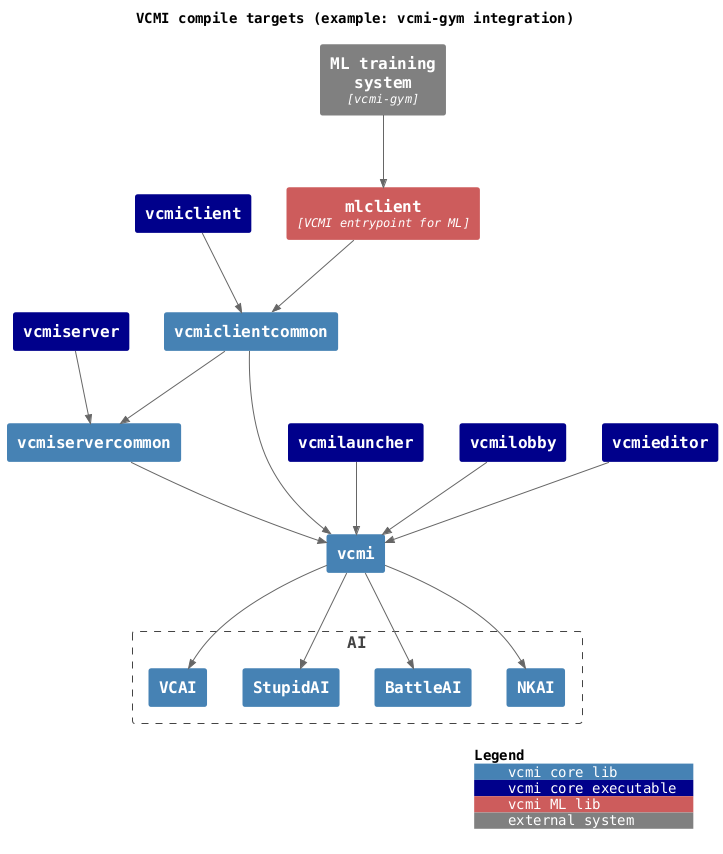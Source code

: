 @startuml "vcmi-compile-targets"

title "VCMI compile targets (example: vcmi-gym integration)"

!include <C4/C4_Container>
!include <tupadr3/devicons2/cplusplus>
!include <tupadr3/devicons2/python>

skinparam DefaultFontName monospaced
<style>
note {  MaximumWidth 500 }
</style>

' Used in place of " " where line wrapping is undesired
!$nbsp = "<U+00A0>"


''''''''''''''''''''''''''''''''''''''''''''''''''''''''''''''''''''''''''''''''
''''''''''''''''''''''''''''''''''''''''''''''''''''''''''''''''''''''''''''''''
''' FUNCTIONS
''''''''''''''''''''''''''''''''''''''''''''''''''''''''''''''''''''''''''''''''
''''''''''''''''''''''''''''''''''''''''''''''''''''''''''''''''''''''''''''''''

' Replace $search with $repl within $txt
!function $replace($txt, $search, $repl)
  !$replaced = ""
  !while %strpos($txt, $search) >= 0
    !$position = %strpos($txt, $search)
    !$replaced = $replaced + %substr($txt, 0, $position) + $repl
    !$txt = %substr($txt, $position + %strlen($search))
  !endwhile
  !return $replaced + $txt
!endfunction

' Allows to define a string in multiple lines, replacing "\n"
' with actual newlines (note: all literal newlines must be escaped)
!function $str($txt)
  !return $replace($txt, "\n", %newline())
!endfunction

''''''''''''''''''''''''''''''''''''''''''''''''''''''''''''''''''''''''''''''''
''''''''''''''''''''''''''''''''''''''''''''''''''''''''''''''''''''''''''''''''

HIDE_STEREOTYPE()
SetDefaultLegendEntries("")

' Prevent confusing text color in legend by setting it to the default color
!$LEGEND_DARK_COLOR=$ELEMENT_FONT_COLOR
!$LEGEND_LIGHT_COLOR=$ELEMENT_FONT_COLOR

' AddElementTag("example", ?bgColor, ?fontColor, ?borderColor, ?shadowing, ?shape, ?sprite, ?techn, ?legendText, ?legendSprite, ?borderStyle, ?borderThickness): Introduces a new element tag. The styles of the tagged elements are updated and the tag is displayed in the calculated legend.
AddElementTag("core_lib", $bgColor="SteelBlue", $borderColor="SteelBlue", $legendText="vcmi core lib")
AddElementTag("core_exe", $bgColor="DarkBlue", $borderColor="DarkBlue", $legendText="vcmi core executable")
AddElementTag("ml_lib", $bgColor="IndianRed", $borderColor="IndianRed", $legendText="vcmi ML lib")
AddElementTag("ml_exe", $bgColor="DarkRed", $borderColor="DarkRed", $legendText="vcmi ML executable")
AddElementTag("ext_sys", $bgColor="Gray", $borderColor="Gray", $legendText="external system")

''''''''''''''''''''''''''''''''''''''''''''''''''''''''''''''''''''''''''''''''
''''''''''''''''''''''''''''''''''''''''''''''''''''''''''''''''''''''''''''''''

Container(vcmiserver, "vcmiserver", $tags="core_exe")
Container(vcmiclient, "vcmiclient", $tags="core_exe")
Container(mlclient, "mlclient", "VCMI entrypoint for ML", $tags="ml_lib")
Container(algo, "ML training\nsystem", "vcmi-gym", $tags="ext_sys")
Container(vcmiclientcommon, "vcmiclientcommon", $tags="core_lib")
Container(vcmiservercommon, "vcmiservercommon", $tags="core_lib")
Container(vcmilauncher, "vcmilauncher", $tags="core_exe")
Container(vcmilobby, "vcmilobby", $tags="core_exe")
Container(vcmieditor, "vcmieditor", $tags="core_exe")
Container(vcmi, "vcmi", $tags="core_lib")
' Container(mlclient_cli, "mlclient-cli", $tags="ml_exe")

Rel(algo, mlclient, "")

Boundary(AI, "AI") {
  Container(VCAI, "VCAI", $tags="core_lib")
  Container(StupidAI, "StupidAI", $tags="core_lib")
  Container(BattleAI, "BattleAI", $tags="core_lib")
  Container(NKAI, "NKAI", $tags="core_lib")
}

' Rel(mlclient_cli, mlclient, "")
Rel(mlclient, vcmiclientcommon, "")
Rel(vcmiclient, vcmiclientcommon, "")
' Rel(vcmiclientcommon, vcmilauncher, "")
Rel(vcmiclientcommon, vcmiservercommon, "")
Rel(vcmiclientcommon, vcmi, "")
Rel(vcmiserver, vcmiservercommon, "")
Rel(vcmilauncher, vcmi, "")
Rel(vcmilobby, vcmi, "")
Rel(vcmieditor, vcmi, "")
Rel(vcmiservercommon, vcmi, "")
Rel(vcmi, VCAI, "")
Rel(vcmi, StupidAI, "")
Rel(vcmi, BattleAI, "")
Rel(vcmi, NKAI, "")

SHOW_LEGEND()

@enduml
